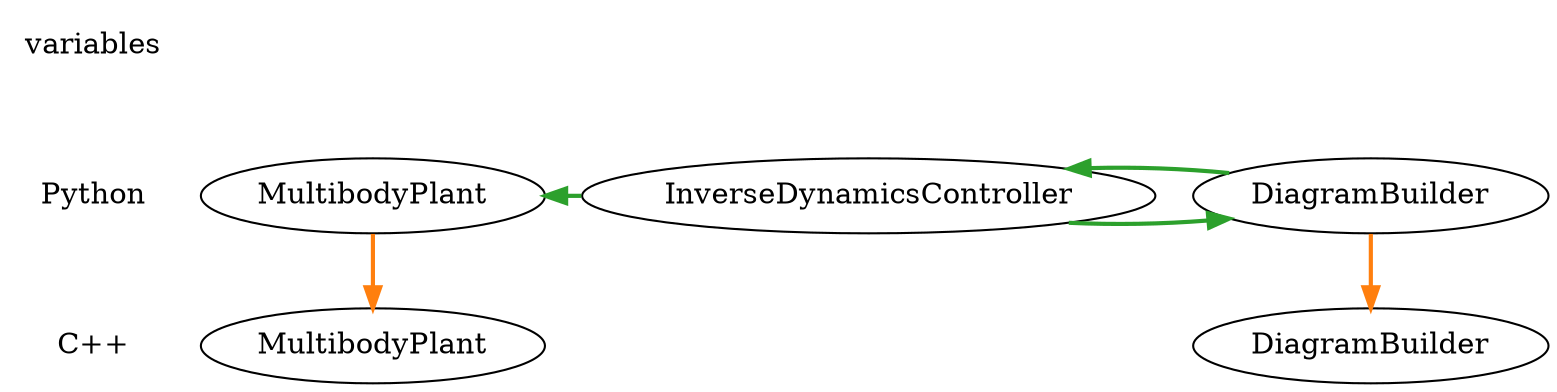 digraph G {
  {
    node [shape=plaintext];
    edge [style=invis];
    variables -> Python -> "C++";
  }
  
  pymbp [label="MultibodyPlant"];
  cmbp [label="MultibodyPlant"];
  pydb [label="DiagramBuilder"];
  cdb [label="DiagramBuilder"];
  pyidc [label="InverseDynamicsController"];
  
  { rank = same; Python; pymbp; pydb; pyidc; }
  { rank = same; "C++"; cmbp; cdb; }
  
  {
    edge [color="#FF7F0E", style=bold];
    pydb -> cdb;
    pymbp -> cmbp;
  }
  
  {
    edge [color="#2CA02C", style=bold constraint=false];
    pyidc -> pydb;
    pydb -> pyidc;
    pyidc -> pymbp;
  }
}

